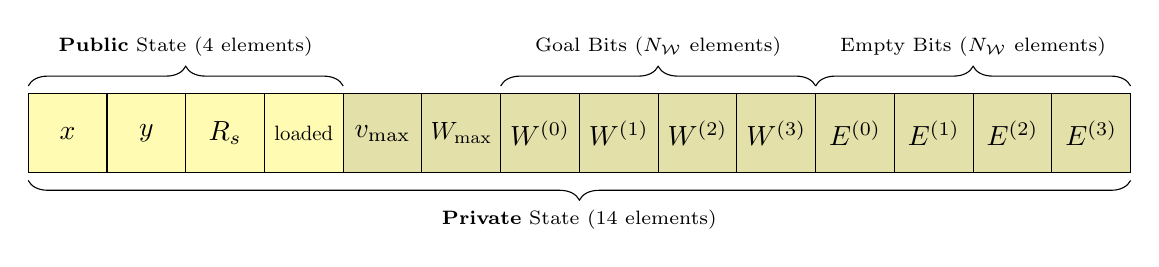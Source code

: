 \begin{tikzpicture}
  \draw[fill={yellow!30},xshift=-0.5cm,yshift=-0.5cm]         (0,0) rectangle (14,1);
  \draw[fill={yellow!50!gray!50},xshift=-0.5cm,yshift=-0.5cm] (4,0) rectangle (14,1);
  \draw[step=1.0cm,xshift=-0.5cm,yshift=-0.5cm]               (0,0) grid      (14,1);
  \node at (0,0)  {$x$};
  \node at (1,0)  {$y$};
  \node at (2,0)  {$R_s$};
  \node at (3,0)  {\scalebox{0.75}{$\text{loaded}$}};
  \node at (4,0)  {$v_{\max}$};
  \node at (5,0)  {\scalebox{0.9}{$W_{\max}$}};
  \node at (6,0)  {$W^{(0)}$};
  \node at (7,0)  {$W^{(1)}$};
  \node at (8,0)  {$W^{(2)}$};
  \node at (9,0)  {$W^{(3)}$};
  \node at (10,0) {$E^{(0)}$};
  \node at (11,0) {$E^{(1)}$};
  \node at (12,0) {$E^{(2)}$};
  \node at (13,0) {$E^{(3)}$};
  \draw[decorate,decoration={brace,amplitude=0.25cm,raise=0.1cm},xshift=-0.5cm,yshift=-0.5cm]        (0,1)  -- (4,1)  node[midway,yshift=0.6cm]  {\scriptsize \textbf{Public} State ($4$ elements)};
  \draw[decorate,decoration={brace,amplitude=0.25cm,raise=0.1cm},xshift=-0.5cm,yshift=-0.5cm]        (6,1)  -- (10,1) node[midway,yshift=0.6cm]  {\scriptsize Goal Bits ($N_{\mathcal{W}}$ elements)};
  \draw[decorate,decoration={brace,amplitude=0.25cm,raise=0.1cm},xshift=-0.5cm,yshift=-0.5cm]        (10,1) -- (14,1) node[midway,yshift=0.6cm]  {\scriptsize Empty Bits ($N_{\mathcal{W}}$ elements)};
  \draw[decorate,decoration={brace,mirror,amplitude=0.25cm,raise=0.1cm},xshift=-0.5cm,yshift=-0.5cm] (0,0)  -- (14,0) node[midway,yshift=-0.6cm] {\scriptsize \textbf{Private} State ($14$ elements)};
\end{tikzpicture}
